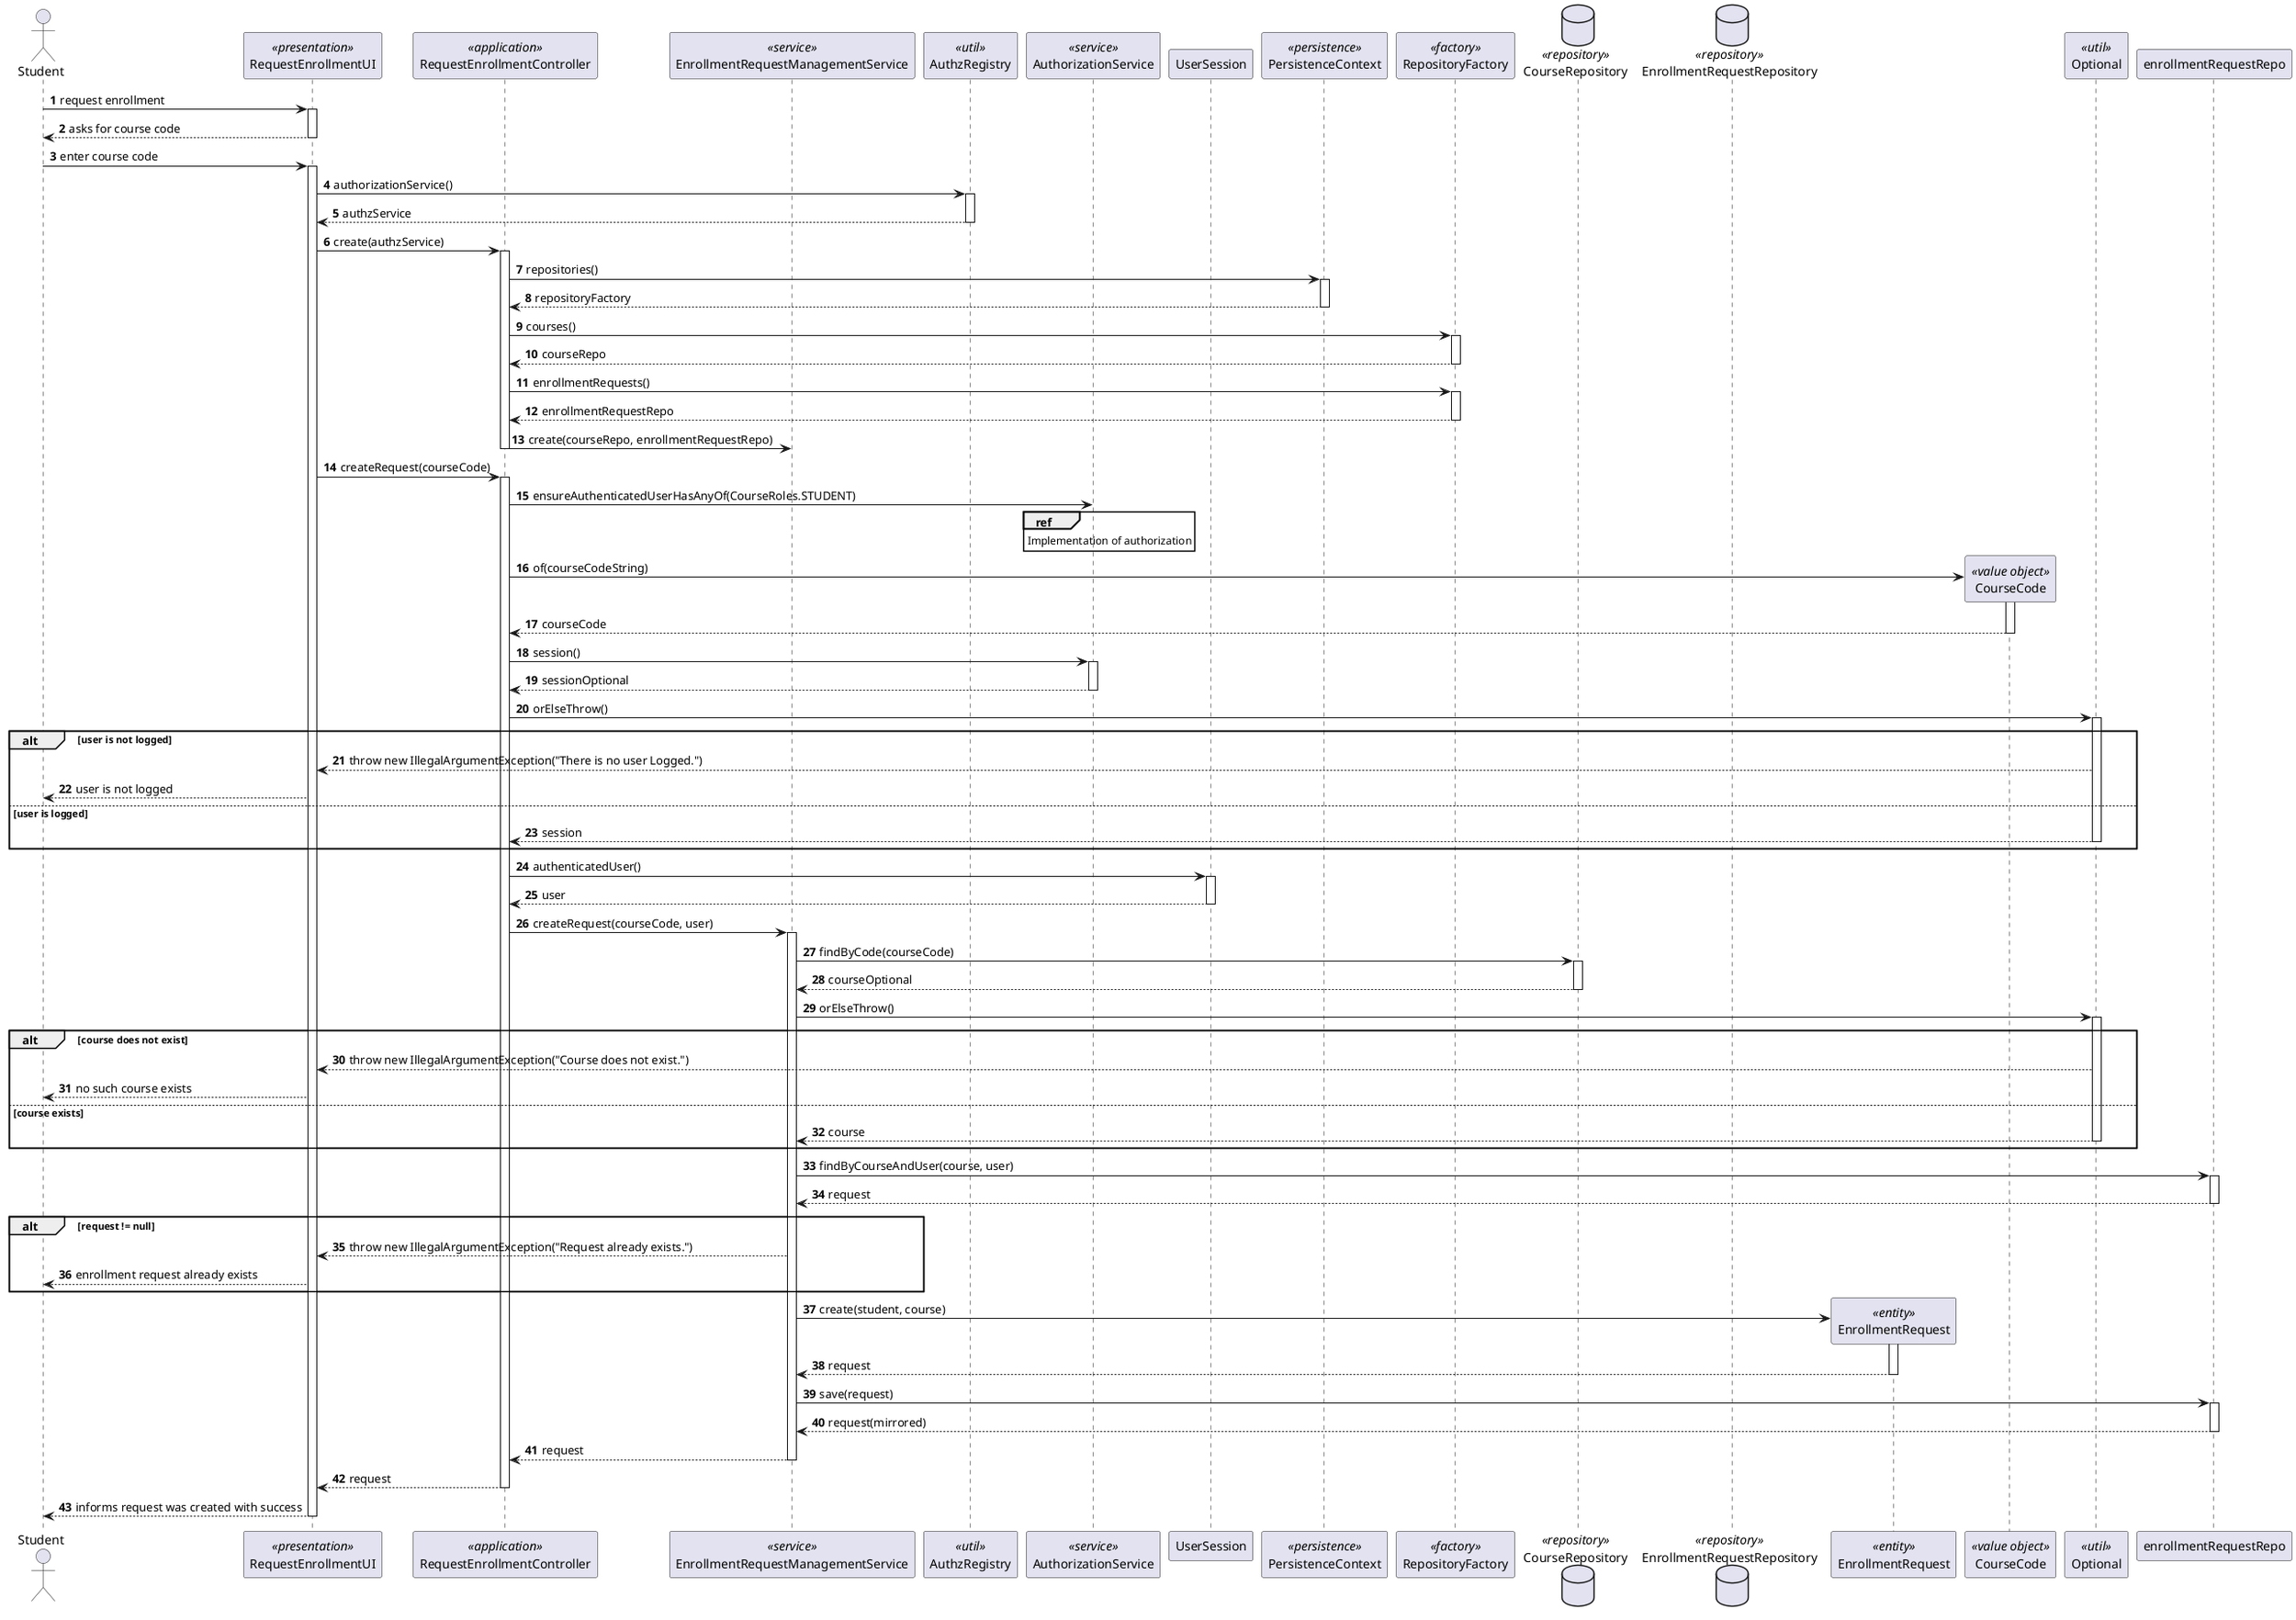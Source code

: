 @startuml
'https://plantuml.com/sequence-diagram

autonumber

actor Student as student

participant RequestEnrollmentUI as ui <<presentation>>

participant RequestEnrollmentController as ctrl <<application>>

participant EnrollmentRequestManagementService as svc <<service>>
participant AuthzRegistry as registry <<util>>
participant AuthorizationService as authz <<service>>
participant UserSession as userSession

participant PersistenceContext as ctx <<persistence>>
participant RepositoryFactory as repoFactory <<factory>>

database CourseRepository as courseRepo <<repository>>
database EnrollmentRequestRepository as requestRepo <<repository>>
participant EnrollmentRequest as enrollmentRequest <<entity>>

participant CourseCode as courseCode <<value object>>
participant Optional as opt <<util>>


student -> ui: request enrollment
activate ui
ui --> student: asks for course code
deactivate ui

student -> ui: enter course code
activate ui

ui -> registry: authorizationService()
activate registry
registry --> ui: authzService
deactivate registry
ui -> ctrl: create(authzService)
activate ctrl
ctrl -> ctx: repositories()
activate ctx
ctx --> ctrl: repositoryFactory
deactivate ctx
ctrl -> repoFactory: courses()
activate repoFactory
repoFactory --> ctrl: courseRepo
deactivate repoFactory

ctrl -> repoFactory: enrollmentRequests()
activate repoFactory
repoFactory --> ctrl: enrollmentRequestRepo
deactivate repoFactory

ctrl -> svc: create(courseRepo, enrollmentRequestRepo)
deactivate ctrl

ui -> ctrl: createRequest(courseCode)
activate ctrl

ctrl -> authz: ensureAuthenticatedUserHasAnyOf(CourseRoles.STUDENT)
ref over authz
    Implementation of authorization
end ref

ctrl -> courseCode**: of(courseCodeString)
activate courseCode
courseCode --> ctrl: courseCode
deactivate courseCode
ctrl -> authz: session()
activate authz
authz --> ctrl: sessionOptional
deactivate authz
ctrl -> opt: orElseThrow()
activate opt

alt user is not logged
    opt --> ui: throw new IllegalArgumentException("There is no user Logged.")
    ui --> student: user is not logged
else user is logged
    opt --> ctrl: session
    deactivate opt
end alt

ctrl -> userSession: authenticatedUser()
activate userSession
userSession --> ctrl: user
deactivate userSession

ctrl -> svc: createRequest(courseCode, user)
activate svc

svc -> courseRepo: findByCode(courseCode)
activate courseRepo
courseRepo --> svc: courseOptional
deactivate courseRepo
svc -> opt: orElseThrow()
activate opt

alt course does not exist
    opt --> ui: throw new IllegalArgumentException("Course does not exist.")
    ui --> student: no such course exists
else course exists
    opt --> svc: course
    deactivate opt
end alt

svc -> enrollmentRequestRepo: findByCourseAndUser(course, user)
activate enrollmentRequestRepo
enrollmentRequestRepo --> svc: request
deactivate enrollmentRequestRepo

alt request != null
    svc --> ui : throw new IllegalArgumentException("Request already exists.")
    ui --> student: enrollment request already exists
end alt

svc -> enrollmentRequest**: create(student, course)
activate enrollmentRequest
enrollmentRequest --> svc: request
deactivate enrollmentRequest

svc -> enrollmentRequestRepo: save(request)
activate enrollmentRequestRepo
enrollmentRequestRepo --> svc: request(mirrored)
deactivate enrollmentRequestRepo

svc --> ctrl: request
deactivate svc

ctrl --> ui: request
deactivate ctrl

ui --> student: informs request was created with success
deactivate ui




@enduml
